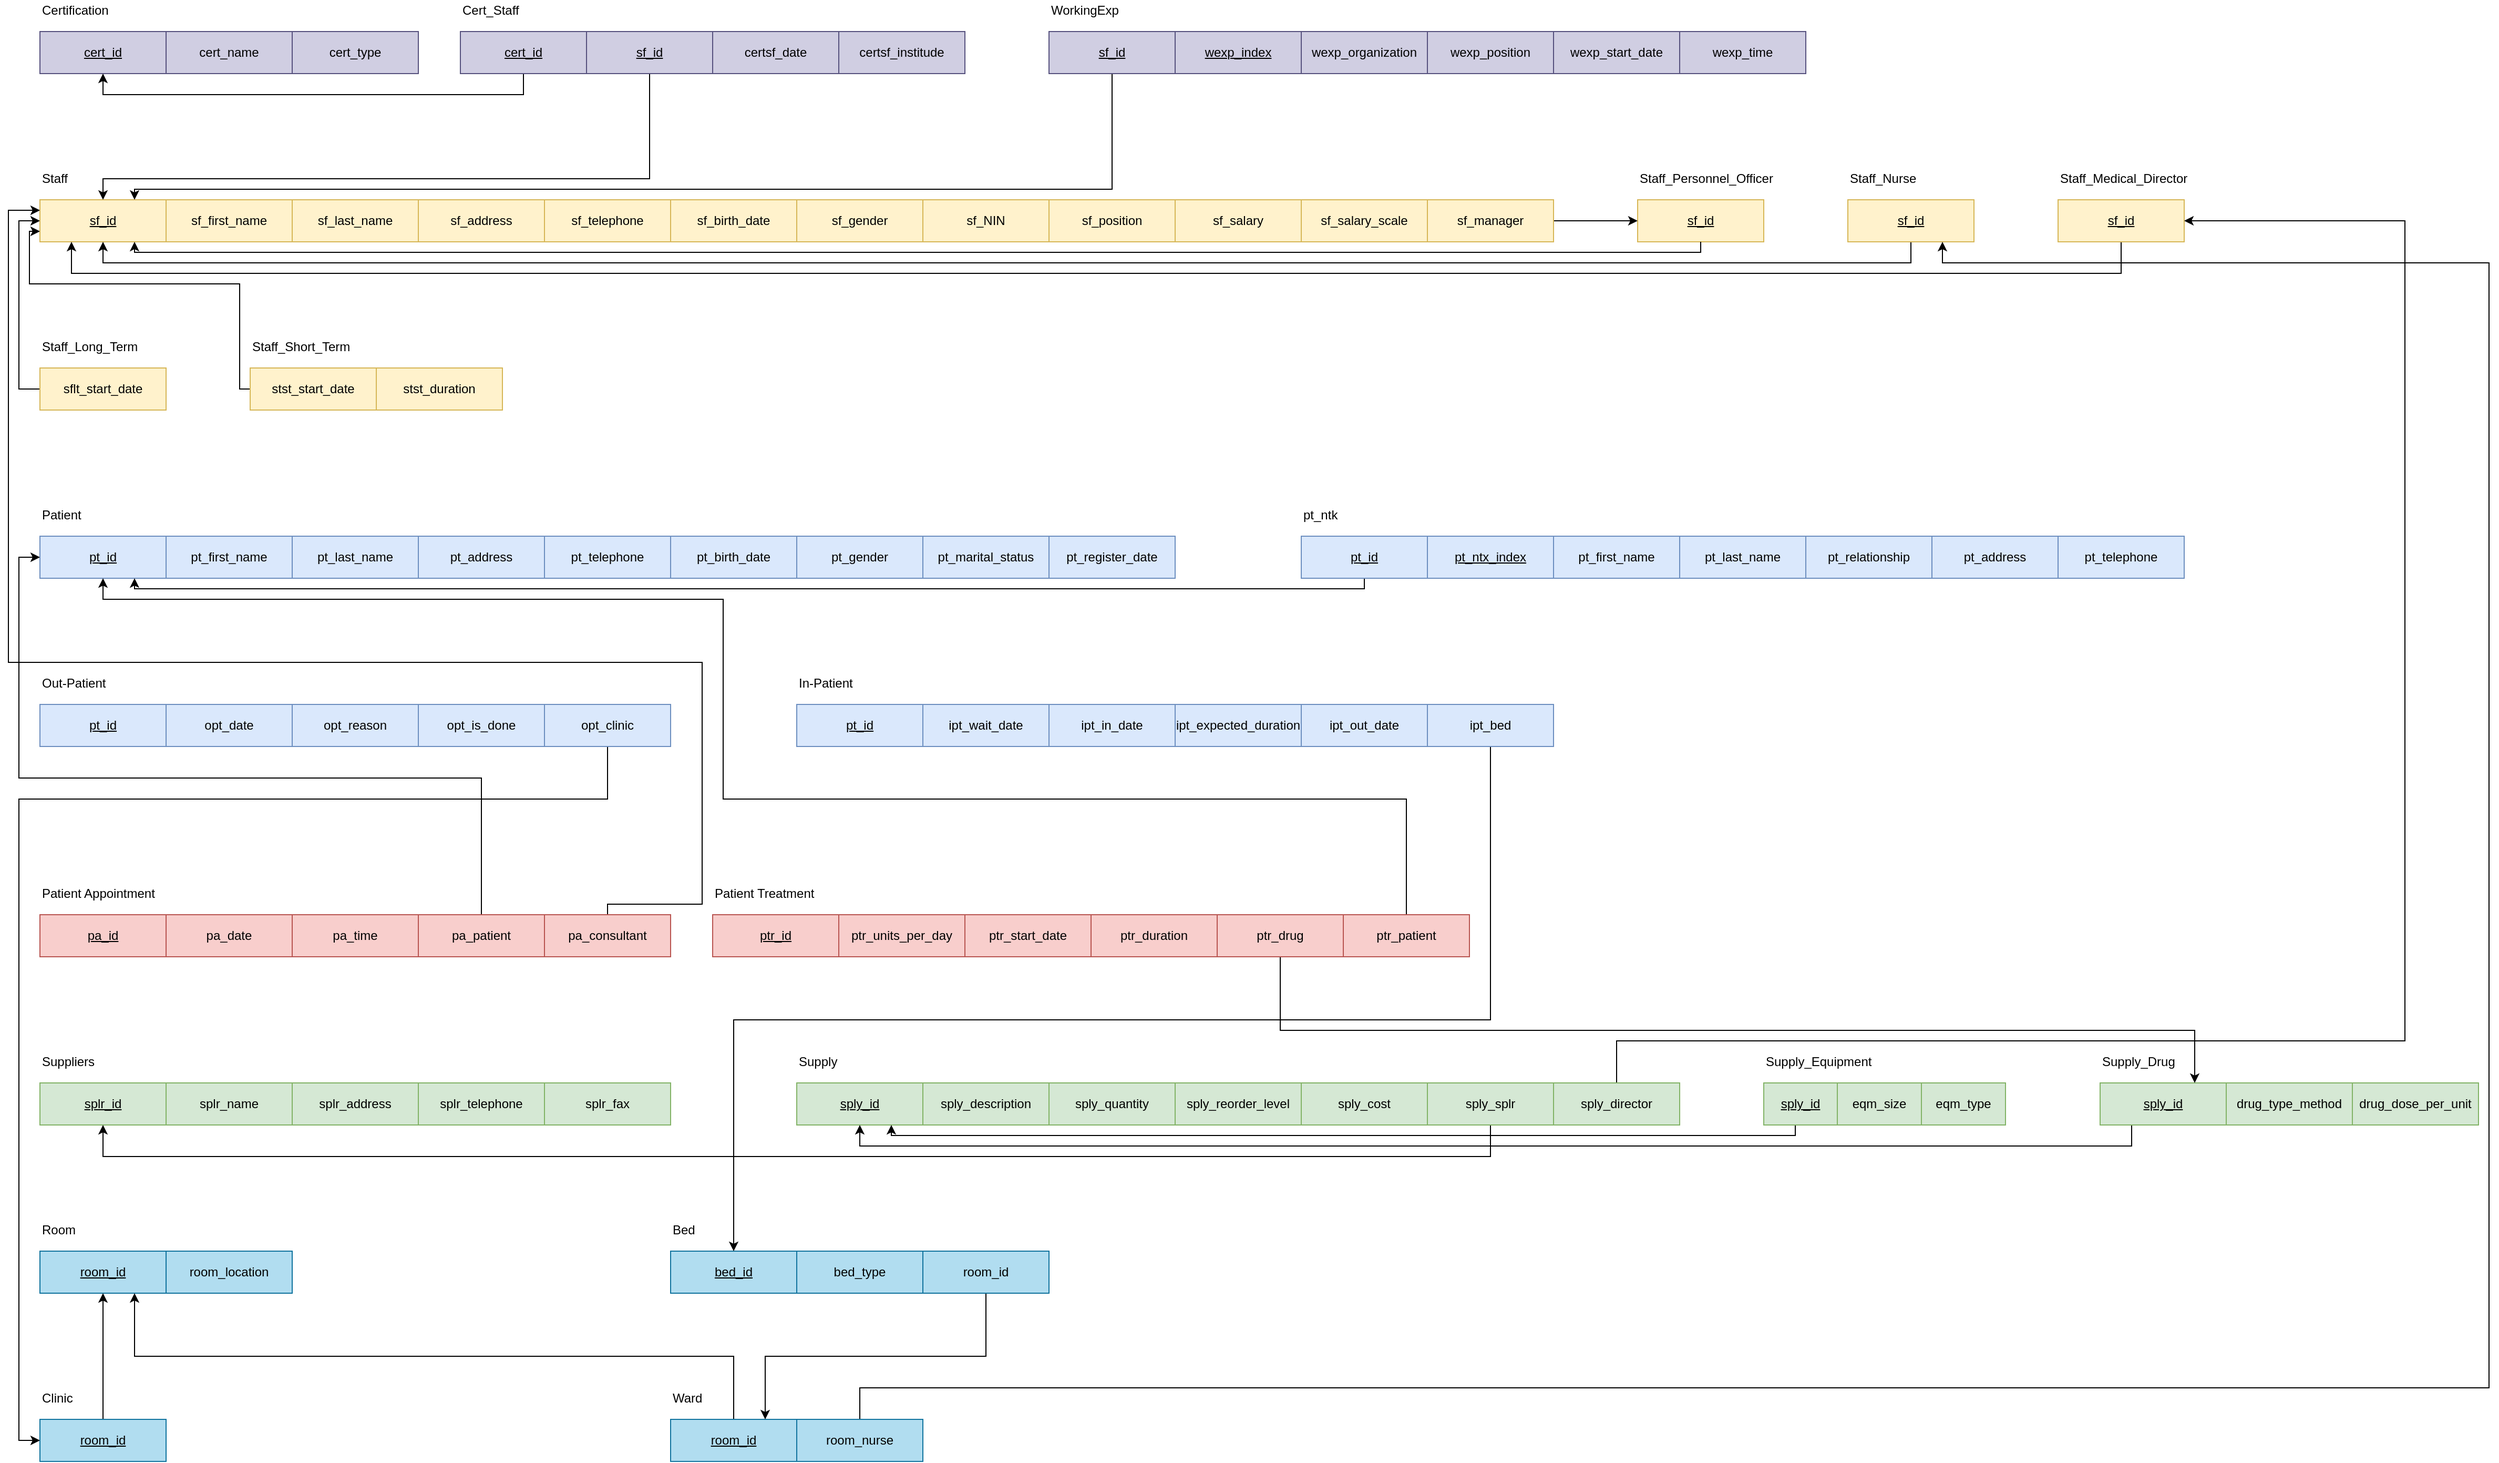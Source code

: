 <mxfile version="14.4.8" type="device"><diagram id="klskQ8iLFeMqjVkL2KdO" name="Page-1"><mxGraphModel dx="258" dy="402" grid="1" gridSize="10" guides="1" tooltips="1" connect="1" arrows="1" fold="1" page="1" pageScale="1" pageWidth="827" pageHeight="1169" math="0" shadow="0"><root><mxCell id="0"/><mxCell id="1" parent="0"/><mxCell id="QRZPIDE-YQNyawc3jmIm-1" value="sf_id" style="rounded=0;whiteSpace=wrap;html=1;fontStyle=4;fillColor=#fff2cc;strokeColor=#d6b656;" parent="1" vertex="1"><mxGeometry x="40" y="240" width="120" height="40" as="geometry"/></mxCell><mxCell id="QRZPIDE-YQNyawc3jmIm-2" value="sf_first_name" style="rounded=0;whiteSpace=wrap;html=1;fillColor=#fff2cc;strokeColor=#d6b656;" parent="1" vertex="1"><mxGeometry x="160" y="240" width="120" height="40" as="geometry"/></mxCell><mxCell id="QRZPIDE-YQNyawc3jmIm-3" value="Staff" style="text;html=1;align=left;verticalAlign=middle;resizable=0;points=[];autosize=1;" parent="1" vertex="1"><mxGeometry x="40" y="210" width="40" height="20" as="geometry"/></mxCell><mxCell id="QRZPIDE-YQNyawc3jmIm-4" value="sf_last_name" style="rounded=0;whiteSpace=wrap;html=1;fillColor=#fff2cc;strokeColor=#d6b656;" parent="1" vertex="1"><mxGeometry x="280" y="240" width="120" height="40" as="geometry"/></mxCell><mxCell id="QRZPIDE-YQNyawc3jmIm-5" value="sf_address" style="rounded=0;whiteSpace=wrap;html=1;fillColor=#fff2cc;strokeColor=#d6b656;" parent="1" vertex="1"><mxGeometry x="400" y="240" width="120" height="40" as="geometry"/></mxCell><mxCell id="QRZPIDE-YQNyawc3jmIm-6" value="sf_telephone" style="rounded=0;whiteSpace=wrap;html=1;fillColor=#fff2cc;strokeColor=#d6b656;" parent="1" vertex="1"><mxGeometry x="520" y="240" width="120" height="40" as="geometry"/></mxCell><mxCell id="QRZPIDE-YQNyawc3jmIm-7" value="sf_birth_date" style="rounded=0;whiteSpace=wrap;html=1;fillColor=#fff2cc;strokeColor=#d6b656;" parent="1" vertex="1"><mxGeometry x="640" y="240" width="120" height="40" as="geometry"/></mxCell><mxCell id="QRZPIDE-YQNyawc3jmIm-8" value="sf_gender" style="rounded=0;whiteSpace=wrap;html=1;fillColor=#fff2cc;strokeColor=#d6b656;" parent="1" vertex="1"><mxGeometry x="760" y="240" width="120" height="40" as="geometry"/></mxCell><mxCell id="QRZPIDE-YQNyawc3jmIm-9" value="sf_NIN" style="rounded=0;whiteSpace=wrap;html=1;fillColor=#fff2cc;strokeColor=#d6b656;" parent="1" vertex="1"><mxGeometry x="880" y="240" width="120" height="40" as="geometry"/></mxCell><mxCell id="QRZPIDE-YQNyawc3jmIm-10" value="sf_position" style="rounded=0;whiteSpace=wrap;html=1;fillColor=#fff2cc;strokeColor=#d6b656;" parent="1" vertex="1"><mxGeometry x="1000" y="240" width="120" height="40" as="geometry"/></mxCell><mxCell id="QRZPIDE-YQNyawc3jmIm-11" value="sf_salary" style="rounded=0;whiteSpace=wrap;html=1;fillColor=#fff2cc;strokeColor=#d6b656;" parent="1" vertex="1"><mxGeometry x="1120" y="240" width="120" height="40" as="geometry"/></mxCell><mxCell id="QRZPIDE-YQNyawc3jmIm-12" value="sf_salary_scale" style="rounded=0;whiteSpace=wrap;html=1;fillColor=#fff2cc;strokeColor=#d6b656;" parent="1" vertex="1"><mxGeometry x="1240" y="240" width="120" height="40" as="geometry"/></mxCell><mxCell id="QRZPIDE-YQNyawc3jmIm-13" value="pt_id" style="rounded=0;whiteSpace=wrap;html=1;fontStyle=4;fillColor=#dae8fc;strokeColor=#6c8ebf;" parent="1" vertex="1"><mxGeometry x="40" y="560" width="120" height="40" as="geometry"/></mxCell><mxCell id="QRZPIDE-YQNyawc3jmIm-14" value="pt_first_name" style="rounded=0;whiteSpace=wrap;html=1;fillColor=#dae8fc;strokeColor=#6c8ebf;" parent="1" vertex="1"><mxGeometry x="160" y="560" width="120" height="40" as="geometry"/></mxCell><mxCell id="QRZPIDE-YQNyawc3jmIm-15" value="Patient" style="text;html=1;align=left;verticalAlign=middle;resizable=0;points=[];autosize=1;" parent="1" vertex="1"><mxGeometry x="40" y="530" width="50" height="20" as="geometry"/></mxCell><mxCell id="QRZPIDE-YQNyawc3jmIm-16" value="pt_last_name" style="rounded=0;whiteSpace=wrap;html=1;fillColor=#dae8fc;strokeColor=#6c8ebf;" parent="1" vertex="1"><mxGeometry x="280" y="560" width="120" height="40" as="geometry"/></mxCell><mxCell id="QRZPIDE-YQNyawc3jmIm-17" value="pt_address" style="rounded=0;whiteSpace=wrap;html=1;fillColor=#dae8fc;strokeColor=#6c8ebf;" parent="1" vertex="1"><mxGeometry x="400" y="560" width="120" height="40" as="geometry"/></mxCell><mxCell id="QRZPIDE-YQNyawc3jmIm-18" value="pt_telephone" style="rounded=0;whiteSpace=wrap;html=1;fillColor=#dae8fc;strokeColor=#6c8ebf;" parent="1" vertex="1"><mxGeometry x="520" y="560" width="120" height="40" as="geometry"/></mxCell><mxCell id="QRZPIDE-YQNyawc3jmIm-19" value="pt_birth_date" style="rounded=0;whiteSpace=wrap;html=1;fillColor=#dae8fc;strokeColor=#6c8ebf;" parent="1" vertex="1"><mxGeometry x="640" y="560" width="120" height="40" as="geometry"/></mxCell><mxCell id="QRZPIDE-YQNyawc3jmIm-20" value="pt_gender" style="rounded=0;whiteSpace=wrap;html=1;fillColor=#dae8fc;strokeColor=#6c8ebf;" parent="1" vertex="1"><mxGeometry x="760" y="560" width="120" height="40" as="geometry"/></mxCell><mxCell id="QRZPIDE-YQNyawc3jmIm-21" value="pt_marital_status" style="rounded=0;whiteSpace=wrap;html=1;fillColor=#dae8fc;strokeColor=#6c8ebf;" parent="1" vertex="1"><mxGeometry x="880" y="560" width="120" height="40" as="geometry"/></mxCell><mxCell id="QRZPIDE-YQNyawc3jmIm-22" value="pt_register_date" style="rounded=0;whiteSpace=wrap;html=1;fillColor=#dae8fc;strokeColor=#6c8ebf;" parent="1" vertex="1"><mxGeometry x="1000" y="560" width="120" height="40" as="geometry"/></mxCell><mxCell id="QRZPIDE-YQNyawc3jmIm-35" value="pa_id" style="rounded=0;whiteSpace=wrap;html=1;fontStyle=4;fillColor=#f8cecc;strokeColor=#b85450;" parent="1" vertex="1"><mxGeometry x="40" y="920" width="120" height="40" as="geometry"/></mxCell><mxCell id="QRZPIDE-YQNyawc3jmIm-36" value="pa_date" style="rounded=0;whiteSpace=wrap;html=1;fillColor=#f8cecc;strokeColor=#b85450;" parent="1" vertex="1"><mxGeometry x="160" y="920" width="120" height="40" as="geometry"/></mxCell><mxCell id="QRZPIDE-YQNyawc3jmIm-37" value="pa_time" style="rounded=0;whiteSpace=wrap;html=1;fillColor=#f8cecc;strokeColor=#b85450;" parent="1" vertex="1"><mxGeometry x="280" y="920" width="120" height="40" as="geometry"/></mxCell><mxCell id="QRZPIDE-YQNyawc3jmIm-44" value="Patient Appointment" style="text;html=1;align=left;verticalAlign=middle;resizable=0;points=[];autosize=1;" parent="1" vertex="1"><mxGeometry x="40" y="890" width="120" height="20" as="geometry"/></mxCell><mxCell id="QRZPIDE-YQNyawc3jmIm-45" value="ptr_id" style="rounded=0;whiteSpace=wrap;html=1;fontStyle=4;fillColor=#f8cecc;strokeColor=#b85450;" parent="1" vertex="1"><mxGeometry x="680" y="920" width="120" height="40" as="geometry"/></mxCell><mxCell id="QRZPIDE-YQNyawc3jmIm-46" value="ptr_units_per_day" style="rounded=0;whiteSpace=wrap;html=1;fillColor=#f8cecc;strokeColor=#b85450;" parent="1" vertex="1"><mxGeometry x="800" y="920" width="120" height="40" as="geometry"/></mxCell><mxCell id="QRZPIDE-YQNyawc3jmIm-47" value="ptr_start_date" style="rounded=0;whiteSpace=wrap;html=1;fillColor=#f8cecc;strokeColor=#b85450;" parent="1" vertex="1"><mxGeometry x="920" y="920" width="120" height="40" as="geometry"/></mxCell><mxCell id="QRZPIDE-YQNyawc3jmIm-48" value="Patient Treatment" style="text;html=1;align=left;verticalAlign=middle;resizable=0;points=[];autosize=1;" parent="1" vertex="1"><mxGeometry x="680" y="890" width="110" height="20" as="geometry"/></mxCell><mxCell id="QRZPIDE-YQNyawc3jmIm-49" value="ptr_duration" style="rounded=0;whiteSpace=wrap;html=1;fillColor=#f8cecc;strokeColor=#b85450;" parent="1" vertex="1"><mxGeometry x="1040" y="920" width="120" height="40" as="geometry"/></mxCell><mxCell id="QRZPIDE-YQNyawc3jmIm-59" style="edgeStyle=orthogonalEdgeStyle;rounded=0;orthogonalLoop=1;jettySize=auto;html=1;exitX=0.5;exitY=1;exitDx=0;exitDy=0;entryX=0.75;entryY=1;entryDx=0;entryDy=0;" parent="1" source="QRZPIDE-YQNyawc3jmIm-50" target="QRZPIDE-YQNyawc3jmIm-13" edge="1"><mxGeometry relative="1" as="geometry"><Array as="points"><mxPoint x="1300" y="610"/><mxPoint x="130" y="610"/></Array></mxGeometry></mxCell><mxCell id="QRZPIDE-YQNyawc3jmIm-50" value="pt_id" style="rounded=0;whiteSpace=wrap;html=1;fontStyle=4;fillColor=#dae8fc;strokeColor=#6c8ebf;" parent="1" vertex="1"><mxGeometry x="1240" y="560" width="120" height="40" as="geometry"/></mxCell><mxCell id="QRZPIDE-YQNyawc3jmIm-51" value="pt_ntk" style="text;html=1;align=left;verticalAlign=middle;resizable=0;points=[];autosize=1;" parent="1" vertex="1"><mxGeometry x="1240" y="530" width="50" height="20" as="geometry"/></mxCell><mxCell id="QRZPIDE-YQNyawc3jmIm-52" value="pt_ntx_index" style="rounded=0;whiteSpace=wrap;html=1;fontStyle=4;fillColor=#dae8fc;strokeColor=#6c8ebf;" parent="1" vertex="1"><mxGeometry x="1360" y="560" width="120" height="40" as="geometry"/></mxCell><mxCell id="QRZPIDE-YQNyawc3jmIm-53" value="pt_first_name" style="rounded=0;whiteSpace=wrap;html=1;fontStyle=0;fillColor=#dae8fc;strokeColor=#6c8ebf;" parent="1" vertex="1"><mxGeometry x="1480" y="560" width="120" height="40" as="geometry"/></mxCell><mxCell id="QRZPIDE-YQNyawc3jmIm-55" value="pt_last_name" style="rounded=0;whiteSpace=wrap;html=1;fontStyle=0;fillColor=#dae8fc;strokeColor=#6c8ebf;" parent="1" vertex="1"><mxGeometry x="1600" y="560" width="120" height="40" as="geometry"/></mxCell><mxCell id="QRZPIDE-YQNyawc3jmIm-56" value="pt_relationship" style="rounded=0;whiteSpace=wrap;html=1;fontStyle=0;fillColor=#dae8fc;strokeColor=#6c8ebf;" parent="1" vertex="1"><mxGeometry x="1720" y="560" width="120" height="40" as="geometry"/></mxCell><mxCell id="QRZPIDE-YQNyawc3jmIm-57" value="pt_address" style="rounded=0;whiteSpace=wrap;html=1;fontStyle=0;fillColor=#dae8fc;strokeColor=#6c8ebf;" parent="1" vertex="1"><mxGeometry x="1840" y="560" width="120" height="40" as="geometry"/></mxCell><mxCell id="QRZPIDE-YQNyawc3jmIm-58" value="pt_telephone" style="rounded=0;whiteSpace=wrap;html=1;fontStyle=0;fillColor=#dae8fc;strokeColor=#6c8ebf;" parent="1" vertex="1"><mxGeometry x="1960" y="560" width="120" height="40" as="geometry"/></mxCell><mxCell id="QRZPIDE-YQNyawc3jmIm-61" value="sply_id" style="rounded=0;whiteSpace=wrap;html=1;fontStyle=4;fillColor=#d5e8d4;strokeColor=#82b366;" parent="1" vertex="1"><mxGeometry x="760" y="1080" width="120" height="40" as="geometry"/></mxCell><mxCell id="QRZPIDE-YQNyawc3jmIm-62" value="sply_description" style="rounded=0;whiteSpace=wrap;html=1;fillColor=#d5e8d4;strokeColor=#82b366;" parent="1" vertex="1"><mxGeometry x="880" y="1080" width="120" height="40" as="geometry"/></mxCell><mxCell id="QRZPIDE-YQNyawc3jmIm-63" value="sply_quantity" style="rounded=0;whiteSpace=wrap;html=1;fillColor=#d5e8d4;strokeColor=#82b366;" parent="1" vertex="1"><mxGeometry x="1000" y="1080" width="120" height="40" as="geometry"/></mxCell><mxCell id="QRZPIDE-YQNyawc3jmIm-65" value="Supply" style="text;html=1;align=left;verticalAlign=middle;resizable=0;points=[];autosize=1;" parent="1" vertex="1"><mxGeometry x="760" y="1050" width="50" height="20" as="geometry"/></mxCell><mxCell id="QRZPIDE-YQNyawc3jmIm-66" value="sply_reorder_level" style="rounded=0;whiteSpace=wrap;html=1;fillColor=#d5e8d4;strokeColor=#82b366;" parent="1" vertex="1"><mxGeometry x="1120" y="1080" width="120" height="40" as="geometry"/></mxCell><mxCell id="QRZPIDE-YQNyawc3jmIm-67" value="sply_cost" style="rounded=0;whiteSpace=wrap;html=1;fillColor=#d5e8d4;strokeColor=#82b366;" parent="1" vertex="1"><mxGeometry x="1240" y="1080" width="120" height="40" as="geometry"/></mxCell><mxCell id="QRZPIDE-YQNyawc3jmIm-68" value="splr_id" style="rounded=0;whiteSpace=wrap;html=1;fontStyle=4;fillColor=#d5e8d4;strokeColor=#82b366;" parent="1" vertex="1"><mxGeometry x="40" y="1080" width="120" height="40" as="geometry"/></mxCell><mxCell id="QRZPIDE-YQNyawc3jmIm-69" value="splr_name" style="rounded=0;whiteSpace=wrap;html=1;fillColor=#d5e8d4;strokeColor=#82b366;" parent="1" vertex="1"><mxGeometry x="160" y="1080" width="120" height="40" as="geometry"/></mxCell><mxCell id="QRZPIDE-YQNyawc3jmIm-70" value="splr_address" style="rounded=0;whiteSpace=wrap;html=1;fillColor=#d5e8d4;strokeColor=#82b366;" parent="1" vertex="1"><mxGeometry x="280" y="1080" width="120" height="40" as="geometry"/></mxCell><mxCell id="QRZPIDE-YQNyawc3jmIm-71" value="Suppliers" style="text;html=1;align=left;verticalAlign=middle;resizable=0;points=[];autosize=1;" parent="1" vertex="1"><mxGeometry x="40" y="1050" width="70" height="20" as="geometry"/></mxCell><mxCell id="QRZPIDE-YQNyawc3jmIm-72" value="splr_telephone" style="rounded=0;whiteSpace=wrap;html=1;fillColor=#d5e8d4;strokeColor=#82b366;" parent="1" vertex="1"><mxGeometry x="400" y="1080" width="120" height="40" as="geometry"/></mxCell><mxCell id="QRZPIDE-YQNyawc3jmIm-73" value="splr_fax" style="rounded=0;whiteSpace=wrap;html=1;fillColor=#d5e8d4;strokeColor=#82b366;" parent="1" vertex="1"><mxGeometry x="520" y="1080" width="120" height="40" as="geometry"/></mxCell><mxCell id="QRZPIDE-YQNyawc3jmIm-74" value="room_id" style="rounded=0;whiteSpace=wrap;html=1;fillColor=#b1ddf0;strokeColor=#10739e;fontStyle=4" parent="1" vertex="1"><mxGeometry x="40" y="1240" width="120" height="40" as="geometry"/></mxCell><mxCell id="QRZPIDE-YQNyawc3jmIm-75" value="room_location" style="rounded=0;whiteSpace=wrap;html=1;fillColor=#b1ddf0;strokeColor=#10739e;" parent="1" vertex="1"><mxGeometry x="160" y="1240" width="120" height="40" as="geometry"/></mxCell><mxCell id="QRZPIDE-YQNyawc3jmIm-76" value="Room" style="text;html=1;align=left;verticalAlign=middle;resizable=0;points=[];autosize=1;" parent="1" vertex="1"><mxGeometry x="40" y="1210" width="50" height="20" as="geometry"/></mxCell><mxCell id="QRZPIDE-YQNyawc3jmIm-77" value="bed_id" style="rounded=0;whiteSpace=wrap;html=1;fillColor=#b1ddf0;strokeColor=#10739e;fontStyle=4" parent="1" vertex="1"><mxGeometry x="640" y="1240" width="120" height="40" as="geometry"/></mxCell><mxCell id="QRZPIDE-YQNyawc3jmIm-78" value="bed_type" style="rounded=0;whiteSpace=wrap;html=1;fillColor=#b1ddf0;strokeColor=#10739e;" parent="1" vertex="1"><mxGeometry x="760" y="1240" width="120" height="40" as="geometry"/></mxCell><mxCell id="QRZPIDE-YQNyawc3jmIm-79" value="Bed" style="text;html=1;align=left;verticalAlign=middle;resizable=0;points=[];autosize=1;" parent="1" vertex="1"><mxGeometry x="640" y="1210" width="40" height="20" as="geometry"/></mxCell><mxCell id="QRZPIDE-YQNyawc3jmIm-90" value="cert_id" style="rounded=0;whiteSpace=wrap;html=1;fontStyle=4;fillColor=#d0cee2;strokeColor=#56517e;" parent="1" vertex="1"><mxGeometry x="40" y="80" width="120" height="40" as="geometry"/></mxCell><mxCell id="QRZPIDE-YQNyawc3jmIm-91" value="cert_name" style="rounded=0;whiteSpace=wrap;html=1;fillColor=#d0cee2;strokeColor=#56517e;" parent="1" vertex="1"><mxGeometry x="160" y="80" width="120" height="40" as="geometry"/></mxCell><mxCell id="QRZPIDE-YQNyawc3jmIm-92" value="Certification" style="text;html=1;align=left;verticalAlign=middle;resizable=0;points=[];autosize=1;" parent="1" vertex="1"><mxGeometry x="40" y="50" width="80" height="20" as="geometry"/></mxCell><mxCell id="QRZPIDE-YQNyawc3jmIm-93" value="cert_type" style="rounded=0;whiteSpace=wrap;html=1;fillColor=#d0cee2;strokeColor=#56517e;" parent="1" vertex="1"><mxGeometry x="280" y="80" width="120" height="40" as="geometry"/></mxCell><mxCell id="QRZPIDE-YQNyawc3jmIm-94" value="wexp_index" style="rounded=0;whiteSpace=wrap;html=1;fontStyle=4;fillColor=#d0cee2;strokeColor=#56517e;" parent="1" vertex="1"><mxGeometry x="1120" y="80" width="120" height="40" as="geometry"/></mxCell><mxCell id="QRZPIDE-YQNyawc3jmIm-95" value="wexp_organization" style="rounded=0;whiteSpace=wrap;html=1;fillColor=#d0cee2;strokeColor=#56517e;" parent="1" vertex="1"><mxGeometry x="1240" y="80" width="120" height="40" as="geometry"/></mxCell><mxCell id="QRZPIDE-YQNyawc3jmIm-96" value="WorkingExp" style="text;html=1;align=left;verticalAlign=middle;resizable=0;points=[];autosize=1;" parent="1" vertex="1"><mxGeometry x="1000" y="50" width="80" height="20" as="geometry"/></mxCell><mxCell id="QRZPIDE-YQNyawc3jmIm-97" value="wexp_position" style="rounded=0;whiteSpace=wrap;html=1;fillColor=#d0cee2;strokeColor=#56517e;" parent="1" vertex="1"><mxGeometry x="1360" y="80" width="120" height="40" as="geometry"/></mxCell><mxCell id="QRZPIDE-YQNyawc3jmIm-100" style="edgeStyle=orthogonalEdgeStyle;rounded=0;orthogonalLoop=1;jettySize=auto;html=1;exitX=0.5;exitY=1;exitDx=0;exitDy=0;entryX=0.75;entryY=0;entryDx=0;entryDy=0;" parent="1" source="QRZPIDE-YQNyawc3jmIm-98" target="QRZPIDE-YQNyawc3jmIm-1" edge="1"><mxGeometry relative="1" as="geometry"><Array as="points"><mxPoint x="1060" y="230"/><mxPoint x="130" y="230"/></Array></mxGeometry></mxCell><mxCell id="QRZPIDE-YQNyawc3jmIm-98" value="sf_id" style="rounded=0;whiteSpace=wrap;html=1;fontStyle=4;fillColor=#d0cee2;strokeColor=#56517e;" parent="1" vertex="1"><mxGeometry x="1000" y="80" width="120" height="40" as="geometry"/></mxCell><mxCell id="QRZPIDE-YQNyawc3jmIm-112" style="edgeStyle=orthogonalEdgeStyle;rounded=0;orthogonalLoop=1;jettySize=auto;html=1;exitX=0.5;exitY=0;exitDx=0;exitDy=0;entryX=0.5;entryY=1;entryDx=0;entryDy=0;" parent="1" source="QRZPIDE-YQNyawc3jmIm-104" target="QRZPIDE-YQNyawc3jmIm-74" edge="1"><mxGeometry relative="1" as="geometry"/></mxCell><mxCell id="QRZPIDE-YQNyawc3jmIm-104" value="room_id" style="rounded=0;whiteSpace=wrap;html=1;fillColor=#b1ddf0;strokeColor=#10739e;fontStyle=4" parent="1" vertex="1"><mxGeometry x="40" y="1400" width="120" height="40" as="geometry"/></mxCell><mxCell id="QRZPIDE-YQNyawc3jmIm-106" value="Clinic" style="text;html=1;align=left;verticalAlign=middle;resizable=0;points=[];autosize=1;" parent="1" vertex="1"><mxGeometry x="40" y="1370" width="40" height="20" as="geometry"/></mxCell><mxCell id="QRZPIDE-YQNyawc3jmIm-114" style="edgeStyle=orthogonalEdgeStyle;rounded=0;orthogonalLoop=1;jettySize=auto;html=1;exitX=0.5;exitY=0;exitDx=0;exitDy=0;entryX=0.75;entryY=1;entryDx=0;entryDy=0;" parent="1" source="QRZPIDE-YQNyawc3jmIm-110" target="QRZPIDE-YQNyawc3jmIm-74" edge="1"><mxGeometry relative="1" as="geometry"/></mxCell><mxCell id="QRZPIDE-YQNyawc3jmIm-110" value="room_id" style="rounded=0;whiteSpace=wrap;html=1;fillColor=#b1ddf0;strokeColor=#10739e;fontStyle=4" parent="1" vertex="1"><mxGeometry x="640" y="1400" width="120" height="40" as="geometry"/></mxCell><mxCell id="QRZPIDE-YQNyawc3jmIm-111" value="Ward" style="text;html=1;align=left;verticalAlign=middle;resizable=0;points=[];autosize=1;" parent="1" vertex="1"><mxGeometry x="640" y="1370" width="40" height="20" as="geometry"/></mxCell><mxCell id="QRZPIDE-YQNyawc3jmIm-116" style="edgeStyle=orthogonalEdgeStyle;rounded=0;orthogonalLoop=1;jettySize=auto;html=1;exitX=0.5;exitY=1;exitDx=0;exitDy=0;entryX=0.75;entryY=0;entryDx=0;entryDy=0;" parent="1" source="QRZPIDE-YQNyawc3jmIm-115" target="QRZPIDE-YQNyawc3jmIm-110" edge="1"><mxGeometry relative="1" as="geometry"/></mxCell><mxCell id="QRZPIDE-YQNyawc3jmIm-115" value="room_id" style="rounded=0;whiteSpace=wrap;html=1;fillColor=#b1ddf0;strokeColor=#10739e;" parent="1" vertex="1"><mxGeometry x="880" y="1240" width="120" height="40" as="geometry"/></mxCell><mxCell id="QRZPIDE-YQNyawc3jmIm-119" value="sf_id" style="rounded=0;whiteSpace=wrap;html=1;fontStyle=4;fillColor=#fff2cc;strokeColor=#d6b656;" parent="1" vertex="1"><mxGeometry x="1560" y="240" width="120" height="40" as="geometry"/></mxCell><mxCell id="QRZPIDE-YQNyawc3jmIm-120" value="Staff_Personnel_Officer" style="text;html=1;align=left;verticalAlign=middle;resizable=0;points=[];autosize=1;" parent="1" vertex="1"><mxGeometry x="1560" y="210" width="140" height="20" as="geometry"/></mxCell><mxCell id="QRZPIDE-YQNyawc3jmIm-127" style="edgeStyle=orthogonalEdgeStyle;rounded=0;orthogonalLoop=1;jettySize=auto;html=1;exitX=0.5;exitY=1;exitDx=0;exitDy=0;entryX=0.75;entryY=1;entryDx=0;entryDy=0;" parent="1" source="QRZPIDE-YQNyawc3jmIm-119" target="QRZPIDE-YQNyawc3jmIm-1" edge="1"><mxGeometry relative="1" as="geometry"><Array as="points"><mxPoint x="1620" y="290"/><mxPoint x="130" y="290"/></Array></mxGeometry></mxCell><mxCell id="QRZPIDE-YQNyawc3jmIm-129" style="edgeStyle=orthogonalEdgeStyle;rounded=0;orthogonalLoop=1;jettySize=auto;html=1;exitX=0.5;exitY=1;exitDx=0;exitDy=0;entryX=0.5;entryY=1;entryDx=0;entryDy=0;" parent="1" source="QRZPIDE-YQNyawc3jmIm-122" target="QRZPIDE-YQNyawc3jmIm-1" edge="1"><mxGeometry relative="1" as="geometry"><Array as="points"><mxPoint x="1820" y="300"/><mxPoint x="100" y="300"/></Array></mxGeometry></mxCell><mxCell id="QRZPIDE-YQNyawc3jmIm-122" value="sf_id" style="rounded=0;whiteSpace=wrap;html=1;fontStyle=4;fillColor=#fff2cc;strokeColor=#d6b656;" parent="1" vertex="1"><mxGeometry x="1760" y="240" width="120" height="40" as="geometry"/></mxCell><mxCell id="QRZPIDE-YQNyawc3jmIm-123" value="Staff_Nurse" style="text;html=1;align=left;verticalAlign=middle;resizable=0;points=[];autosize=1;" parent="1" vertex="1"><mxGeometry x="1760" y="210" width="80" height="20" as="geometry"/></mxCell><mxCell id="QRZPIDE-YQNyawc3jmIm-130" style="edgeStyle=orthogonalEdgeStyle;rounded=0;orthogonalLoop=1;jettySize=auto;html=1;exitX=0.5;exitY=1;exitDx=0;exitDy=0;entryX=0.25;entryY=1;entryDx=0;entryDy=0;" parent="1" source="QRZPIDE-YQNyawc3jmIm-124" target="QRZPIDE-YQNyawc3jmIm-1" edge="1"><mxGeometry relative="1" as="geometry"><Array as="points"><mxPoint x="2020" y="310"/><mxPoint x="70" y="310"/></Array></mxGeometry></mxCell><mxCell id="QRZPIDE-YQNyawc3jmIm-124" value="sf_id" style="rounded=0;whiteSpace=wrap;html=1;fontStyle=4;fillColor=#fff2cc;strokeColor=#d6b656;" parent="1" vertex="1"><mxGeometry x="1960" y="240" width="120" height="40" as="geometry"/></mxCell><mxCell id="QRZPIDE-YQNyawc3jmIm-125" value="Staff_Medical_Director" style="text;html=1;align=left;verticalAlign=middle;resizable=0;points=[];autosize=1;" parent="1" vertex="1"><mxGeometry x="1960" y="210" width="140" height="20" as="geometry"/></mxCell><mxCell id="QRZPIDE-YQNyawc3jmIm-132" value="Supply_Equipment" style="text;html=1;align=left;verticalAlign=middle;resizable=0;points=[];autosize=1;" parent="1" vertex="1"><mxGeometry x="1680" y="1050" width="120" height="20" as="geometry"/></mxCell><mxCell id="QRZPIDE-YQNyawc3jmIm-139" style="edgeStyle=orthogonalEdgeStyle;rounded=0;orthogonalLoop=1;jettySize=auto;html=1;exitX=0.25;exitY=1;exitDx=0;exitDy=0;entryX=0.75;entryY=1;entryDx=0;entryDy=0;" parent="1" source="QRZPIDE-YQNyawc3jmIm-133" target="QRZPIDE-YQNyawc3jmIm-61" edge="1"><mxGeometry relative="1" as="geometry"><Array as="points"><mxPoint x="1710" y="1130"/><mxPoint x="850" y="1130"/></Array></mxGeometry></mxCell><mxCell id="QRZPIDE-YQNyawc3jmIm-133" value="&lt;u&gt;sply_id&lt;/u&gt;" style="rounded=0;whiteSpace=wrap;html=1;fontStyle=0;fillColor=#d5e8d4;strokeColor=#82b366;" parent="1" vertex="1"><mxGeometry x="1680" y="1080" width="70" height="40" as="geometry"/></mxCell><mxCell id="QRZPIDE-YQNyawc3jmIm-140" style="edgeStyle=orthogonalEdgeStyle;rounded=0;orthogonalLoop=1;jettySize=auto;html=1;exitX=0.25;exitY=1;exitDx=0;exitDy=0;entryX=0.5;entryY=1;entryDx=0;entryDy=0;" parent="1" source="QRZPIDE-YQNyawc3jmIm-134" target="QRZPIDE-YQNyawc3jmIm-61" edge="1"><mxGeometry relative="1" as="geometry"><Array as="points"><mxPoint x="2030" y="1140"/><mxPoint x="820" y="1140"/></Array></mxGeometry></mxCell><mxCell id="QRZPIDE-YQNyawc3jmIm-134" value="&lt;u&gt;sply_id&lt;/u&gt;" style="rounded=0;whiteSpace=wrap;html=1;fontStyle=0;fillColor=#d5e8d4;strokeColor=#82b366;" parent="1" vertex="1"><mxGeometry x="2000" y="1080" width="120" height="40" as="geometry"/></mxCell><mxCell id="QRZPIDE-YQNyawc3jmIm-135" value="Supply_Drug" style="text;html=1;align=left;verticalAlign=middle;resizable=0;points=[];autosize=1;" parent="1" vertex="1"><mxGeometry x="2000" y="1050" width="80" height="20" as="geometry"/></mxCell><mxCell id="QRZPIDE-YQNyawc3jmIm-136" value="eqm_size" style="rounded=0;whiteSpace=wrap;html=1;fontStyle=0;fillColor=#d5e8d4;strokeColor=#82b366;" parent="1" vertex="1"><mxGeometry x="1750" y="1080" width="80" height="40" as="geometry"/></mxCell><mxCell id="QRZPIDE-YQNyawc3jmIm-138" value="drug_type_method" style="rounded=0;whiteSpace=wrap;html=1;fontStyle=0;fillColor=#d5e8d4;strokeColor=#82b366;" parent="1" vertex="1"><mxGeometry x="2120" y="1080" width="120" height="40" as="geometry"/></mxCell><mxCell id="QRZPIDE-YQNyawc3jmIm-146" style="edgeStyle=orthogonalEdgeStyle;rounded=0;orthogonalLoop=1;jettySize=auto;html=1;exitX=0;exitY=0.5;exitDx=0;exitDy=0;entryX=0;entryY=0.5;entryDx=0;entryDy=0;" parent="1" source="QRZPIDE-YQNyawc3jmIm-141" target="QRZPIDE-YQNyawc3jmIm-1" edge="1"><mxGeometry relative="1" as="geometry"/></mxCell><mxCell id="QRZPIDE-YQNyawc3jmIm-141" value="sflt_start_date" style="rounded=0;whiteSpace=wrap;html=1;fontStyle=0;fillColor=#fff2cc;strokeColor=#d6b656;" parent="1" vertex="1"><mxGeometry x="40" y="400" width="120" height="40" as="geometry"/></mxCell><mxCell id="QRZPIDE-YQNyawc3jmIm-142" value="Staff_Long_Term" style="text;html=1;align=left;verticalAlign=middle;resizable=0;points=[];autosize=1;" parent="1" vertex="1"><mxGeometry x="40" y="370" width="110" height="20" as="geometry"/></mxCell><mxCell id="QRZPIDE-YQNyawc3jmIm-147" style="edgeStyle=orthogonalEdgeStyle;rounded=0;orthogonalLoop=1;jettySize=auto;html=1;exitX=0;exitY=0.5;exitDx=0;exitDy=0;entryX=0;entryY=0.75;entryDx=0;entryDy=0;" parent="1" source="QRZPIDE-YQNyawc3jmIm-143" target="QRZPIDE-YQNyawc3jmIm-1" edge="1"><mxGeometry relative="1" as="geometry"><Array as="points"><mxPoint x="230" y="420"/><mxPoint x="230" y="320"/><mxPoint x="30" y="320"/><mxPoint x="30" y="270"/></Array></mxGeometry></mxCell><mxCell id="QRZPIDE-YQNyawc3jmIm-143" value="stst_start_date" style="rounded=0;whiteSpace=wrap;html=1;fontStyle=0;fillColor=#fff2cc;strokeColor=#d6b656;" parent="1" vertex="1"><mxGeometry x="240" y="400" width="120" height="40" as="geometry"/></mxCell><mxCell id="QRZPIDE-YQNyawc3jmIm-144" value="Staff_Short_Term" style="text;html=1;align=left;verticalAlign=middle;resizable=0;points=[];autosize=1;" parent="1" vertex="1"><mxGeometry x="240" y="370" width="110" height="20" as="geometry"/></mxCell><mxCell id="QRZPIDE-YQNyawc3jmIm-145" value="stst_duration" style="rounded=0;whiteSpace=wrap;html=1;fontStyle=0;fillColor=#fff2cc;strokeColor=#d6b656;" parent="1" vertex="1"><mxGeometry x="360" y="400" width="120" height="40" as="geometry"/></mxCell><mxCell id="QRZPIDE-YQNyawc3jmIm-153" style="edgeStyle=orthogonalEdgeStyle;rounded=0;orthogonalLoop=1;jettySize=auto;html=1;exitX=0.5;exitY=1;exitDx=0;exitDy=0;entryX=0.5;entryY=1;entryDx=0;entryDy=0;" parent="1" source="QRZPIDE-YQNyawc3jmIm-148" target="QRZPIDE-YQNyawc3jmIm-90" edge="1"><mxGeometry relative="1" as="geometry"/></mxCell><mxCell id="QRZPIDE-YQNyawc3jmIm-148" value="cert_id" style="rounded=0;whiteSpace=wrap;html=1;fontStyle=4;fillColor=#d0cee2;strokeColor=#56517e;" parent="1" vertex="1"><mxGeometry x="440" y="80" width="120" height="40" as="geometry"/></mxCell><mxCell id="QRZPIDE-YQNyawc3jmIm-154" style="edgeStyle=orthogonalEdgeStyle;rounded=0;orthogonalLoop=1;jettySize=auto;html=1;exitX=0.5;exitY=1;exitDx=0;exitDy=0;entryX=0.5;entryY=0;entryDx=0;entryDy=0;" parent="1" source="QRZPIDE-YQNyawc3jmIm-149" target="QRZPIDE-YQNyawc3jmIm-1" edge="1"><mxGeometry relative="1" as="geometry"><Array as="points"><mxPoint x="620" y="220"/><mxPoint x="100" y="220"/></Array></mxGeometry></mxCell><mxCell id="QRZPIDE-YQNyawc3jmIm-149" value="sf_id" style="rounded=0;whiteSpace=wrap;html=1;fillColor=#d0cee2;strokeColor=#56517e;fontStyle=4" parent="1" vertex="1"><mxGeometry x="560" y="80" width="120" height="40" as="geometry"/></mxCell><mxCell id="QRZPIDE-YQNyawc3jmIm-150" value="Cert_Staff" style="text;html=1;align=left;verticalAlign=middle;resizable=0;points=[];autosize=1;" parent="1" vertex="1"><mxGeometry x="440" y="50" width="70" height="20" as="geometry"/></mxCell><mxCell id="QRZPIDE-YQNyawc3jmIm-155" value="certsf_date" style="rounded=0;whiteSpace=wrap;html=1;fillColor=#d0cee2;strokeColor=#56517e;fontStyle=0" parent="1" vertex="1"><mxGeometry x="680" y="80" width="120" height="40" as="geometry"/></mxCell><mxCell id="QRZPIDE-YQNyawc3jmIm-156" value="certsf_institude" style="rounded=0;whiteSpace=wrap;html=1;fillColor=#d0cee2;strokeColor=#56517e;fontStyle=0" parent="1" vertex="1"><mxGeometry x="800" y="80" width="120" height="40" as="geometry"/></mxCell><mxCell id="QRZPIDE-YQNyawc3jmIm-157" value="pt_id" style="rounded=0;whiteSpace=wrap;html=1;fontStyle=4;fillColor=#dae8fc;strokeColor=#6c8ebf;" parent="1" vertex="1"><mxGeometry x="760" y="720" width="120" height="40" as="geometry"/></mxCell><mxCell id="QRZPIDE-YQNyawc3jmIm-158" value="In-Patient" style="text;html=1;align=left;verticalAlign=middle;resizable=0;points=[];autosize=1;" parent="1" vertex="1"><mxGeometry x="760" y="690" width="70" height="20" as="geometry"/></mxCell><mxCell id="QRZPIDE-YQNyawc3jmIm-159" value="pt_id" style="rounded=0;whiteSpace=wrap;html=1;fontStyle=4;fillColor=#dae8fc;strokeColor=#6c8ebf;" parent="1" vertex="1"><mxGeometry x="40" y="720" width="120" height="40" as="geometry"/></mxCell><mxCell id="QRZPIDE-YQNyawc3jmIm-160" value="Out-Patient" style="text;html=1;align=left;verticalAlign=middle;resizable=0;points=[];autosize=1;" parent="1" vertex="1"><mxGeometry x="40" y="690" width="80" height="20" as="geometry"/></mxCell><mxCell id="QRZPIDE-YQNyawc3jmIm-164" value="ipt_wait_date" style="rounded=0;whiteSpace=wrap;html=1;fillColor=#dae8fc;strokeColor=#6c8ebf;" parent="1" vertex="1"><mxGeometry x="880" y="720" width="120" height="40" as="geometry"/></mxCell><mxCell id="QRZPIDE-YQNyawc3jmIm-165" value="ipt_in_date" style="rounded=0;whiteSpace=wrap;html=1;fillColor=#dae8fc;strokeColor=#6c8ebf;" parent="1" vertex="1"><mxGeometry x="1000" y="720" width="120" height="40" as="geometry"/></mxCell><mxCell id="QRZPIDE-YQNyawc3jmIm-166" value="ipt_expected_duration" style="rounded=0;whiteSpace=wrap;html=1;fillColor=#dae8fc;strokeColor=#6c8ebf;" parent="1" vertex="1"><mxGeometry x="1120" y="720" width="120" height="40" as="geometry"/></mxCell><mxCell id="QRZPIDE-YQNyawc3jmIm-167" value="ipt_out_date" style="rounded=0;whiteSpace=wrap;html=1;fillColor=#dae8fc;strokeColor=#6c8ebf;" parent="1" vertex="1"><mxGeometry x="1240" y="720" width="120" height="40" as="geometry"/></mxCell><mxCell id="QRZPIDE-YQNyawc3jmIm-169" value="opt_date" style="rounded=0;whiteSpace=wrap;html=1;fillColor=#dae8fc;strokeColor=#6c8ebf;" parent="1" vertex="1"><mxGeometry x="160" y="720" width="120" height="40" as="geometry"/></mxCell><mxCell id="QRZPIDE-YQNyawc3jmIm-170" value="opt_reason" style="rounded=0;whiteSpace=wrap;html=1;fillColor=#dae8fc;strokeColor=#6c8ebf;" parent="1" vertex="1"><mxGeometry x="280" y="720" width="120" height="40" as="geometry"/></mxCell><mxCell id="QRZPIDE-YQNyawc3jmIm-171" value="opt_is_done" style="rounded=0;whiteSpace=wrap;html=1;fillColor=#dae8fc;strokeColor=#6c8ebf;" parent="1" vertex="1"><mxGeometry x="400" y="720" width="120" height="40" as="geometry"/></mxCell><mxCell id="QRZPIDE-YQNyawc3jmIm-175" style="edgeStyle=orthogonalEdgeStyle;rounded=0;orthogonalLoop=1;jettySize=auto;html=1;exitX=0.5;exitY=1;exitDx=0;exitDy=0;entryX=0.5;entryY=1;entryDx=0;entryDy=0;" parent="1" source="QRZPIDE-YQNyawc3jmIm-174" target="QRZPIDE-YQNyawc3jmIm-68" edge="1"><mxGeometry relative="1" as="geometry"><Array as="points"><mxPoint x="1420" y="1150"/><mxPoint x="100" y="1150"/></Array></mxGeometry></mxCell><mxCell id="QRZPIDE-YQNyawc3jmIm-174" value="sply_splr" style="rounded=0;whiteSpace=wrap;html=1;fillColor=#d5e8d4;strokeColor=#82b366;" parent="1" vertex="1"><mxGeometry x="1360" y="1080" width="120" height="40" as="geometry"/></mxCell><mxCell id="QRZPIDE-YQNyawc3jmIm-178" style="edgeStyle=orthogonalEdgeStyle;rounded=0;orthogonalLoop=1;jettySize=auto;html=1;exitX=0.5;exitY=0;exitDx=0;exitDy=0;entryX=1;entryY=0.5;entryDx=0;entryDy=0;" parent="1" source="QRZPIDE-YQNyawc3jmIm-177" target="QRZPIDE-YQNyawc3jmIm-124" edge="1"><mxGeometry relative="1" as="geometry"><Array as="points"><mxPoint x="1540" y="1040"/><mxPoint x="2290" y="1040"/><mxPoint x="2290" y="260"/></Array></mxGeometry></mxCell><mxCell id="QRZPIDE-YQNyawc3jmIm-177" value="sply_director" style="rounded=0;whiteSpace=wrap;html=1;fillColor=#d5e8d4;strokeColor=#82b366;" parent="1" vertex="1"><mxGeometry x="1480" y="1080" width="120" height="40" as="geometry"/></mxCell><mxCell id="QRZPIDE-YQNyawc3jmIm-181" style="edgeStyle=orthogonalEdgeStyle;rounded=0;orthogonalLoop=1;jettySize=auto;html=1;exitX=1;exitY=0.5;exitDx=0;exitDy=0;entryX=0;entryY=0.5;entryDx=0;entryDy=0;" parent="1" source="QRZPIDE-YQNyawc3jmIm-179" target="QRZPIDE-YQNyawc3jmIm-119" edge="1"><mxGeometry relative="1" as="geometry"/></mxCell><mxCell id="QRZPIDE-YQNyawc3jmIm-179" value="sf_manager" style="rounded=0;whiteSpace=wrap;html=1;fillColor=#fff2cc;strokeColor=#d6b656;" parent="1" vertex="1"><mxGeometry x="1360" y="240" width="120" height="40" as="geometry"/></mxCell><mxCell id="NeoQBnYoB7as1byLZGrN-4" style="edgeStyle=orthogonalEdgeStyle;rounded=0;orthogonalLoop=1;jettySize=auto;html=1;exitX=0.5;exitY=0;exitDx=0;exitDy=0;entryX=0.75;entryY=1;entryDx=0;entryDy=0;" parent="1" source="NeoQBnYoB7as1byLZGrN-3" target="QRZPIDE-YQNyawc3jmIm-122" edge="1"><mxGeometry relative="1" as="geometry"><Array as="points"><mxPoint x="820" y="1370"/><mxPoint x="2370" y="1370"/><mxPoint x="2370" y="300"/><mxPoint x="1850" y="300"/></Array></mxGeometry></mxCell><mxCell id="NeoQBnYoB7as1byLZGrN-3" value="room_nurse" style="rounded=0;whiteSpace=wrap;html=1;fillColor=#b1ddf0;strokeColor=#10739e;fontStyle=0" parent="1" vertex="1"><mxGeometry x="760" y="1400" width="120" height="40" as="geometry"/></mxCell><mxCell id="NeoQBnYoB7as1byLZGrN-16" style="edgeStyle=orthogonalEdgeStyle;rounded=0;orthogonalLoop=1;jettySize=auto;html=1;exitX=0.5;exitY=1;exitDx=0;exitDy=0;entryX=0.75;entryY=0;entryDx=0;entryDy=0;" parent="1" source="NeoQBnYoB7as1byLZGrN-5" target="QRZPIDE-YQNyawc3jmIm-134" edge="1"><mxGeometry relative="1" as="geometry"><Array as="points"><mxPoint x="1220" y="1030"/><mxPoint x="2090" y="1030"/></Array></mxGeometry></mxCell><mxCell id="NeoQBnYoB7as1byLZGrN-5" value="ptr_drug" style="rounded=0;whiteSpace=wrap;html=1;fillColor=#f8cecc;strokeColor=#b85450;" parent="1" vertex="1"><mxGeometry x="1160" y="920" width="120" height="40" as="geometry"/></mxCell><mxCell id="NeoQBnYoB7as1byLZGrN-14" style="edgeStyle=orthogonalEdgeStyle;rounded=0;orthogonalLoop=1;jettySize=auto;html=1;exitX=0.5;exitY=1;exitDx=0;exitDy=0;entryX=0.5;entryY=0;entryDx=0;entryDy=0;" parent="1" source="NeoQBnYoB7as1byLZGrN-8" target="QRZPIDE-YQNyawc3jmIm-77" edge="1"><mxGeometry relative="1" as="geometry"><Array as="points"><mxPoint x="1420" y="1020"/><mxPoint x="700" y="1020"/></Array></mxGeometry></mxCell><mxCell id="NeoQBnYoB7as1byLZGrN-8" value="ipt_bed" style="rounded=0;whiteSpace=wrap;html=1;fillColor=#dae8fc;strokeColor=#6c8ebf;" parent="1" vertex="1"><mxGeometry x="1360" y="720" width="120" height="40" as="geometry"/></mxCell><mxCell id="NeoQBnYoB7as1byLZGrN-13" style="edgeStyle=orthogonalEdgeStyle;rounded=0;orthogonalLoop=1;jettySize=auto;html=1;exitX=0.5;exitY=1;exitDx=0;exitDy=0;entryX=0;entryY=0.5;entryDx=0;entryDy=0;" parent="1" source="NeoQBnYoB7as1byLZGrN-10" target="QRZPIDE-YQNyawc3jmIm-104" edge="1"><mxGeometry relative="1" as="geometry"><Array as="points"><mxPoint x="580" y="810"/><mxPoint x="20" y="810"/><mxPoint x="20" y="1420"/></Array></mxGeometry></mxCell><mxCell id="NeoQBnYoB7as1byLZGrN-10" value="opt_clinic" style="rounded=0;whiteSpace=wrap;html=1;fillColor=#dae8fc;strokeColor=#6c8ebf;" parent="1" vertex="1"><mxGeometry x="520" y="720" width="120" height="40" as="geometry"/></mxCell><mxCell id="NeoQBnYoB7as1byLZGrN-17" style="edgeStyle=orthogonalEdgeStyle;rounded=0;orthogonalLoop=1;jettySize=auto;html=1;exitX=0.5;exitY=0;exitDx=0;exitDy=0;entryX=0.5;entryY=1;entryDx=0;entryDy=0;" parent="1" source="NeoQBnYoB7as1byLZGrN-15" target="QRZPIDE-YQNyawc3jmIm-13" edge="1"><mxGeometry relative="1" as="geometry"><Array as="points"><mxPoint x="1340" y="810"/><mxPoint x="690" y="810"/><mxPoint x="690" y="620"/><mxPoint x="100" y="620"/></Array></mxGeometry></mxCell><mxCell id="NeoQBnYoB7as1byLZGrN-15" value="ptr_patient" style="rounded=0;whiteSpace=wrap;html=1;fillColor=#f8cecc;strokeColor=#b85450;" parent="1" vertex="1"><mxGeometry x="1280" y="920" width="120" height="40" as="geometry"/></mxCell><mxCell id="NeoQBnYoB7as1byLZGrN-20" style="edgeStyle=orthogonalEdgeStyle;rounded=0;orthogonalLoop=1;jettySize=auto;html=1;exitX=0.5;exitY=0;exitDx=0;exitDy=0;entryX=0;entryY=0.5;entryDx=0;entryDy=0;" parent="1" source="NeoQBnYoB7as1byLZGrN-18" target="QRZPIDE-YQNyawc3jmIm-13" edge="1"><mxGeometry relative="1" as="geometry"><Array as="points"><mxPoint x="460" y="790"/><mxPoint x="20" y="790"/><mxPoint x="20" y="580"/></Array></mxGeometry></mxCell><mxCell id="NeoQBnYoB7as1byLZGrN-18" value="pa_patient" style="rounded=0;whiteSpace=wrap;html=1;fillColor=#f8cecc;strokeColor=#b85450;" parent="1" vertex="1"><mxGeometry x="400" y="920" width="120" height="40" as="geometry"/></mxCell><mxCell id="NeoQBnYoB7as1byLZGrN-21" style="edgeStyle=orthogonalEdgeStyle;rounded=0;orthogonalLoop=1;jettySize=auto;html=1;exitX=0.5;exitY=0;exitDx=0;exitDy=0;entryX=0;entryY=0.25;entryDx=0;entryDy=0;" parent="1" source="NeoQBnYoB7as1byLZGrN-19" target="QRZPIDE-YQNyawc3jmIm-1" edge="1"><mxGeometry relative="1" as="geometry"><Array as="points"><mxPoint x="580" y="910"/><mxPoint x="670" y="910"/><mxPoint x="670" y="680"/><mxPoint x="10" y="680"/><mxPoint x="10" y="250"/></Array></mxGeometry></mxCell><mxCell id="NeoQBnYoB7as1byLZGrN-19" value="pa_consultant" style="rounded=0;whiteSpace=wrap;html=1;fillColor=#f8cecc;strokeColor=#b85450;" parent="1" vertex="1"><mxGeometry x="520" y="920" width="120" height="40" as="geometry"/></mxCell><mxCell id="M9MaNsCNRTPJFdzYVZPC-5" value="wexp_start_date" style="rounded=0;whiteSpace=wrap;html=1;fillColor=#d0cee2;strokeColor=#56517e;" parent="1" vertex="1"><mxGeometry x="1480" y="80" width="120" height="40" as="geometry"/></mxCell><mxCell id="M9MaNsCNRTPJFdzYVZPC-7" value="wexp_time" style="rounded=0;whiteSpace=wrap;html=1;fillColor=#d0cee2;strokeColor=#56517e;" parent="1" vertex="1"><mxGeometry x="1600" y="80" width="120" height="40" as="geometry"/></mxCell><mxCell id="M9MaNsCNRTPJFdzYVZPC-12" value="drug_dose_per_unit" style="rounded=0;whiteSpace=wrap;html=1;fontStyle=0;fillColor=#d5e8d4;strokeColor=#82b366;" parent="1" vertex="1"><mxGeometry x="2240" y="1080" width="120" height="40" as="geometry"/></mxCell><mxCell id="M9MaNsCNRTPJFdzYVZPC-13" value="eqm_type" style="rounded=0;whiteSpace=wrap;html=1;fontStyle=0;fillColor=#d5e8d4;strokeColor=#82b366;" parent="1" vertex="1"><mxGeometry x="1830" y="1080" width="80" height="40" as="geometry"/></mxCell></root></mxGraphModel></diagram></mxfile>